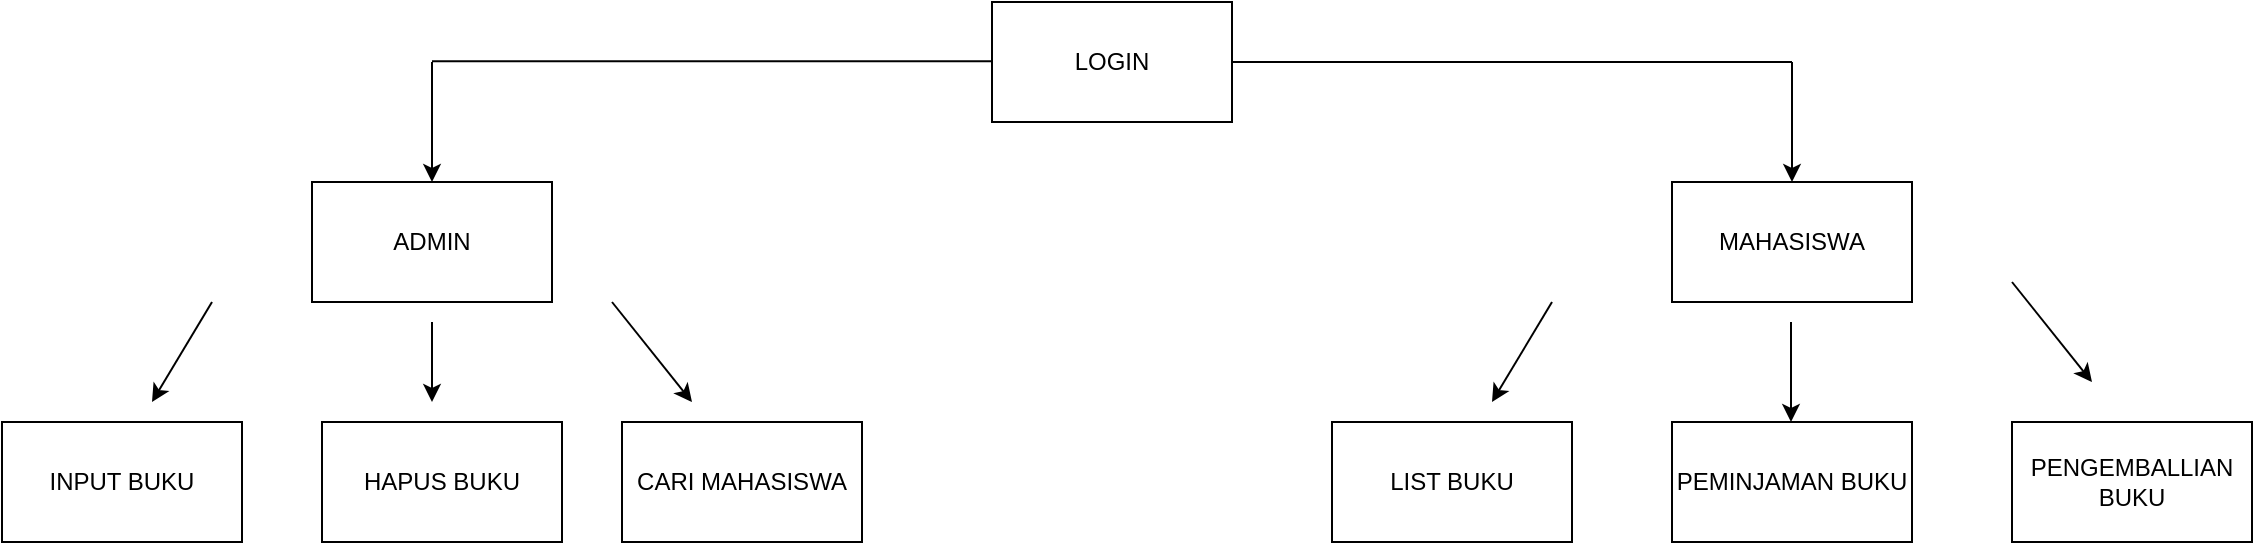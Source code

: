 <mxfile>
    <diagram id="22CrYpmFHHrV0DKZsKbi" name="Page-1">
        <mxGraphModel dx="1829" dy="568" grid="1" gridSize="10" guides="1" tooltips="1" connect="1" arrows="1" fold="1" page="1" pageScale="1" pageWidth="850" pageHeight="1100" math="0" shadow="0">
            <root>
                <mxCell id="0"/>
                <mxCell id="1" parent="0"/>
                <mxCell id="2" value="&lt;span style=&quot;font-weight: normal;&quot;&gt;LOGIN&lt;/span&gt;" style="rounded=0;whiteSpace=wrap;html=1;fontStyle=1" parent="1" vertex="1">
                    <mxGeometry x="-60" y="110" width="120" height="60" as="geometry"/>
                </mxCell>
                <mxCell id="3" value="&lt;span style=&quot;font-weight: normal;&quot;&gt;ADMIN&lt;/span&gt;" style="rounded=0;whiteSpace=wrap;html=1;fontStyle=1" parent="1" vertex="1">
                    <mxGeometry x="-400" y="200" width="120" height="60" as="geometry"/>
                </mxCell>
                <mxCell id="4" value="&lt;span style=&quot;font-weight: normal;&quot;&gt;MAHASISWA&lt;/span&gt;" style="rounded=0;whiteSpace=wrap;html=1;fontStyle=1" parent="1" vertex="1">
                    <mxGeometry x="280" y="200" width="120" height="60" as="geometry"/>
                </mxCell>
                <mxCell id="5" value="" style="endArrow=classic;html=1;" parent="1" edge="1">
                    <mxGeometry width="50" height="50" relative="1" as="geometry">
                        <mxPoint x="-340" y="140" as="sourcePoint"/>
                        <mxPoint x="-340" y="200" as="targetPoint"/>
                    </mxGeometry>
                </mxCell>
                <mxCell id="6" value="" style="endArrow=classic;html=1;" parent="1" edge="1">
                    <mxGeometry width="50" height="50" relative="1" as="geometry">
                        <mxPoint x="340" y="140" as="sourcePoint"/>
                        <mxPoint x="340" y="200" as="targetPoint"/>
                    </mxGeometry>
                </mxCell>
                <mxCell id="7" value="&lt;span style=&quot;font-weight: normal;&quot;&gt;INPUT BUKU&lt;/span&gt;" style="rounded=0;whiteSpace=wrap;html=1;fontStyle=1" parent="1" vertex="1">
                    <mxGeometry x="-555" y="320" width="120" height="60" as="geometry"/>
                </mxCell>
                <mxCell id="8" value="&lt;span style=&quot;font-weight: normal;&quot;&gt;LIST BUKU&lt;/span&gt;" style="rounded=0;whiteSpace=wrap;html=1;fontStyle=1" parent="1" vertex="1">
                    <mxGeometry x="110" y="320" width="120" height="60" as="geometry"/>
                </mxCell>
                <mxCell id="9" value="" style="endArrow=classic;html=1;" parent="1" edge="1">
                    <mxGeometry width="50" height="50" relative="1" as="geometry">
                        <mxPoint x="-450" y="260" as="sourcePoint"/>
                        <mxPoint x="-480" y="310" as="targetPoint"/>
                    </mxGeometry>
                </mxCell>
                <mxCell id="10" value="" style="endArrow=classic;html=1;" parent="1" edge="1">
                    <mxGeometry width="50" height="50" relative="1" as="geometry">
                        <mxPoint x="339.5" y="270" as="sourcePoint"/>
                        <mxPoint x="339.5" y="320" as="targetPoint"/>
                    </mxGeometry>
                </mxCell>
                <mxCell id="11" value="&lt;span style=&quot;font-weight: normal;&quot;&gt;CARI MAHASISWA&lt;/span&gt;" style="rounded=0;whiteSpace=wrap;html=1;fontStyle=1" parent="1" vertex="1">
                    <mxGeometry x="-245" y="320" width="120" height="60" as="geometry"/>
                </mxCell>
                <mxCell id="12" value="" style="endArrow=classic;html=1;" parent="1" edge="1">
                    <mxGeometry width="50" height="50" relative="1" as="geometry">
                        <mxPoint x="-250" y="260" as="sourcePoint"/>
                        <mxPoint x="-210" y="310" as="targetPoint"/>
                    </mxGeometry>
                </mxCell>
                <mxCell id="3185" value="&lt;span style=&quot;font-weight: normal;&quot;&gt;PEMINJAMAN BUKU&lt;/span&gt;" style="rounded=0;whiteSpace=wrap;html=1;fontStyle=1" parent="1" vertex="1">
                    <mxGeometry x="280" y="320" width="120" height="60" as="geometry"/>
                </mxCell>
                <mxCell id="3186" value="&lt;span style=&quot;font-weight: normal;&quot;&gt;PENGEMBALLIAN BUKU&lt;/span&gt;" style="rounded=0;whiteSpace=wrap;html=1;fontStyle=1" parent="1" vertex="1">
                    <mxGeometry x="450" y="320" width="120" height="60" as="geometry"/>
                </mxCell>
                <mxCell id="3187" value="&lt;span style=&quot;font-weight: normal;&quot;&gt;HAPUS BUKU&lt;/span&gt;" style="rounded=0;whiteSpace=wrap;html=1;fontStyle=1" parent="1" vertex="1">
                    <mxGeometry x="-395" y="320" width="120" height="60" as="geometry"/>
                </mxCell>
                <mxCell id="3188" value="" style="endArrow=none;html=1;" parent="1" edge="1">
                    <mxGeometry width="50" height="50" relative="1" as="geometry">
                        <mxPoint x="60" y="140" as="sourcePoint"/>
                        <mxPoint x="340" y="140" as="targetPoint"/>
                    </mxGeometry>
                </mxCell>
                <mxCell id="3189" value="" style="endArrow=none;html=1;" parent="1" edge="1">
                    <mxGeometry width="50" height="50" relative="1" as="geometry">
                        <mxPoint x="-340" y="139.66" as="sourcePoint"/>
                        <mxPoint x="-60" y="139.66" as="targetPoint"/>
                    </mxGeometry>
                </mxCell>
                <mxCell id="3190" value="" style="endArrow=classic;html=1;" edge="1" parent="1">
                    <mxGeometry width="50" height="50" relative="1" as="geometry">
                        <mxPoint x="-340" y="270" as="sourcePoint"/>
                        <mxPoint x="-340" y="310" as="targetPoint"/>
                    </mxGeometry>
                </mxCell>
                <mxCell id="3191" value="" style="endArrow=classic;html=1;" edge="1" parent="1">
                    <mxGeometry width="50" height="50" relative="1" as="geometry">
                        <mxPoint x="450" y="250" as="sourcePoint"/>
                        <mxPoint x="490" y="300" as="targetPoint"/>
                    </mxGeometry>
                </mxCell>
                <mxCell id="3192" value="" style="endArrow=classic;html=1;" edge="1" parent="1">
                    <mxGeometry width="50" height="50" relative="1" as="geometry">
                        <mxPoint x="220" y="260" as="sourcePoint"/>
                        <mxPoint x="190" y="310" as="targetPoint"/>
                    </mxGeometry>
                </mxCell>
            </root>
        </mxGraphModel>
    </diagram>
</mxfile>